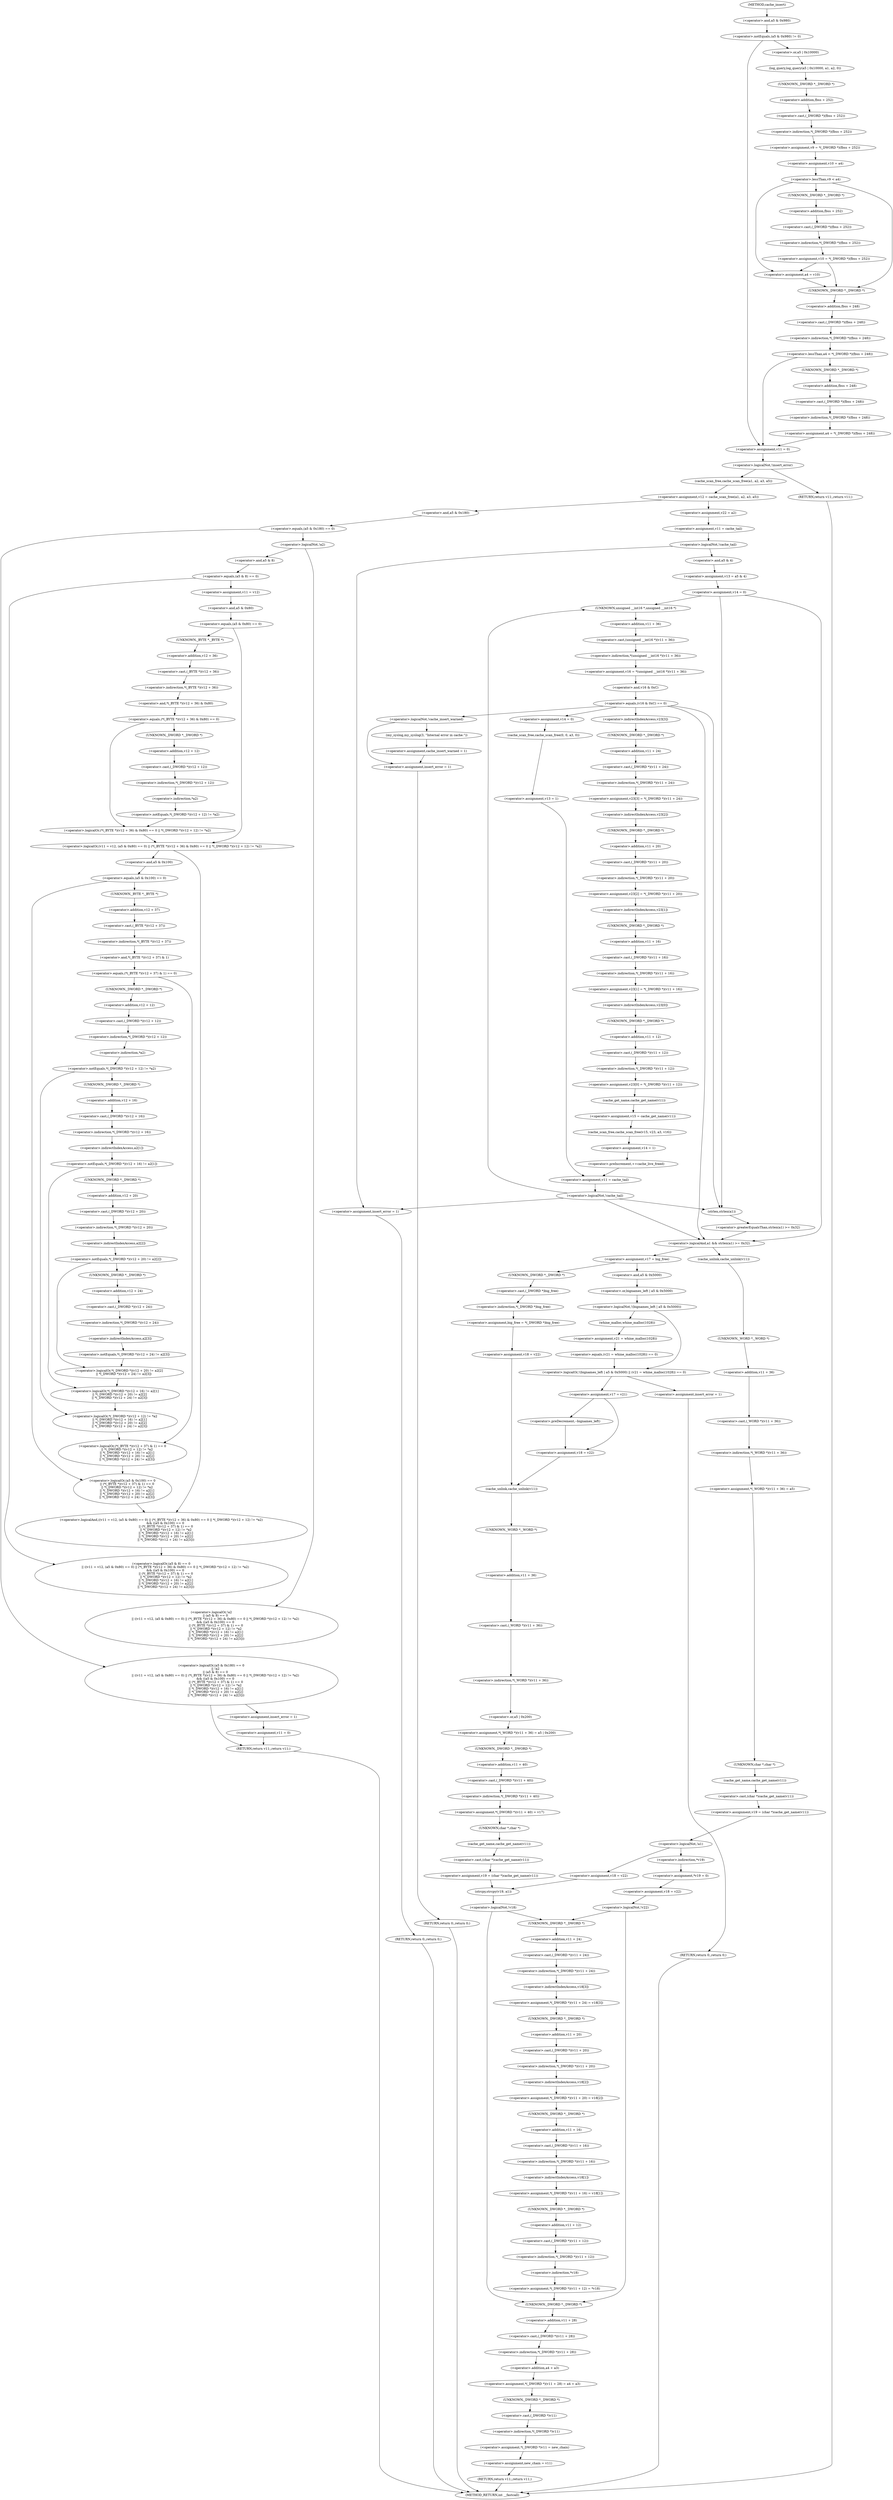 digraph cache_insert {  
"1000137" [label = "(<operator>.notEquals,(a5 & 0x980) != 0)" ]
"1000138" [label = "(<operator>.and,a5 & 0x980)" ]
"1000143" [label = "(log_query,log_query(a5 | 0x10000, a1, a2, 0))" ]
"1000144" [label = "(<operator>.or,a5 | 0x10000)" ]
"1000150" [label = "(<operator>.assignment,v9 = *(_DWORD *)(fbss + 252))" ]
"1000152" [label = "(<operator>.indirection,*(_DWORD *)(fbss + 252))" ]
"1000153" [label = "(<operator>.cast,(_DWORD *)(fbss + 252))" ]
"1000154" [label = "(UNKNOWN,_DWORD *,_DWORD *)" ]
"1000155" [label = "(<operator>.addition,fbss + 252)" ]
"1000158" [label = "(<operator>.assignment,v10 = a4)" ]
"1000162" [label = "(<operator>.lessThan,v9 < a4)" ]
"1000165" [label = "(<operator>.assignment,v10 = *(_DWORD *)(fbss + 252))" ]
"1000167" [label = "(<operator>.indirection,*(_DWORD *)(fbss + 252))" ]
"1000168" [label = "(<operator>.cast,(_DWORD *)(fbss + 252))" ]
"1000169" [label = "(UNKNOWN,_DWORD *,_DWORD *)" ]
"1000170" [label = "(<operator>.addition,fbss + 252)" ]
"1000175" [label = "(<operator>.assignment,a4 = v10)" ]
"1000179" [label = "(<operator>.lessThan,a4 < *(_DWORD *)(fbss + 248))" ]
"1000181" [label = "(<operator>.indirection,*(_DWORD *)(fbss + 248))" ]
"1000182" [label = "(<operator>.cast,(_DWORD *)(fbss + 248))" ]
"1000183" [label = "(UNKNOWN,_DWORD *,_DWORD *)" ]
"1000184" [label = "(<operator>.addition,fbss + 248)" ]
"1000187" [label = "(<operator>.assignment,a4 = *(_DWORD *)(fbss + 248))" ]
"1000189" [label = "(<operator>.indirection,*(_DWORD *)(fbss + 248))" ]
"1000190" [label = "(<operator>.cast,(_DWORD *)(fbss + 248))" ]
"1000191" [label = "(UNKNOWN,_DWORD *,_DWORD *)" ]
"1000192" [label = "(<operator>.addition,fbss + 248)" ]
"1000195" [label = "(<operator>.assignment,v11 = 0)" ]
"1000199" [label = "(<operator>.logicalNot,!insert_error)" ]
"1000202" [label = "(<operator>.assignment,v12 = cache_scan_free(a1, a2, a3, a5))" ]
"1000204" [label = "(cache_scan_free,cache_scan_free(a1, a2, a3, a5))" ]
"1000213" [label = "(<operator>.logicalOr,(a5 & 0x180) == 0\n        || !a2\n        || (a5 & 8) == 0\n        || ((v11 = v12, (a5 & 0x80) == 0) || (*(_BYTE *)(v12 + 36) & 0x80) == 0 || *(_DWORD *)(v12 + 12) != *a2)\n        && ((a5 & 0x100) == 0\n         || (*(_BYTE *)(v12 + 37) & 1) == 0\n         || *(_DWORD *)(v12 + 12) != *a2\n         || *(_DWORD *)(v12 + 16) != a2[1]\n         || *(_DWORD *)(v12 + 20) != a2[2]\n         || *(_DWORD *)(v12 + 24) != a2[3]))" ]
"1000214" [label = "(<operator>.equals,(a5 & 0x180) == 0)" ]
"1000215" [label = "(<operator>.and,a5 & 0x180)" ]
"1000219" [label = "(<operator>.logicalOr,!a2\n        || (a5 & 8) == 0\n        || ((v11 = v12, (a5 & 0x80) == 0) || (*(_BYTE *)(v12 + 36) & 0x80) == 0 || *(_DWORD *)(v12 + 12) != *a2)\n        && ((a5 & 0x100) == 0\n         || (*(_BYTE *)(v12 + 37) & 1) == 0\n         || *(_DWORD *)(v12 + 12) != *a2\n         || *(_DWORD *)(v12 + 16) != a2[1]\n         || *(_DWORD *)(v12 + 20) != a2[2]\n         || *(_DWORD *)(v12 + 24) != a2[3]))" ]
"1000220" [label = "(<operator>.logicalNot,!a2)" ]
"1000222" [label = "(<operator>.logicalOr,(a5 & 8) == 0\n        || ((v11 = v12, (a5 & 0x80) == 0) || (*(_BYTE *)(v12 + 36) & 0x80) == 0 || *(_DWORD *)(v12 + 12) != *a2)\n        && ((a5 & 0x100) == 0\n         || (*(_BYTE *)(v12 + 37) & 1) == 0\n         || *(_DWORD *)(v12 + 12) != *a2\n         || *(_DWORD *)(v12 + 16) != a2[1]\n         || *(_DWORD *)(v12 + 20) != a2[2]\n         || *(_DWORD *)(v12 + 24) != a2[3]))" ]
"1000223" [label = "(<operator>.equals,(a5 & 8) == 0)" ]
"1000224" [label = "(<operator>.and,a5 & 8)" ]
"1000228" [label = "(<operator>.logicalAnd,((v11 = v12, (a5 & 0x80) == 0) || (*(_BYTE *)(v12 + 36) & 0x80) == 0 || *(_DWORD *)(v12 + 12) != *a2)\n        && ((a5 & 0x100) == 0\n         || (*(_BYTE *)(v12 + 37) & 1) == 0\n         || *(_DWORD *)(v12 + 12) != *a2\n         || *(_DWORD *)(v12 + 16) != a2[1]\n         || *(_DWORD *)(v12 + 20) != a2[2]\n         || *(_DWORD *)(v12 + 24) != a2[3]))" ]
"1000229" [label = "(<operator>.logicalOr,(v11 = v12, (a5 & 0x80) == 0) || (*(_BYTE *)(v12 + 36) & 0x80) == 0 || *(_DWORD *)(v12 + 12) != *a2)" ]
"1000231" [label = "(<operator>.assignment,v11 = v12)" ]
"1000234" [label = "(<operator>.equals,(a5 & 0x80) == 0)" ]
"1000235" [label = "(<operator>.and,a5 & 0x80)" ]
"1000239" [label = "(<operator>.logicalOr,(*(_BYTE *)(v12 + 36) & 0x80) == 0 || *(_DWORD *)(v12 + 12) != *a2)" ]
"1000240" [label = "(<operator>.equals,(*(_BYTE *)(v12 + 36) & 0x80) == 0)" ]
"1000241" [label = "(<operator>.and,*(_BYTE *)(v12 + 36) & 0x80)" ]
"1000242" [label = "(<operator>.indirection,*(_BYTE *)(v12 + 36))" ]
"1000243" [label = "(<operator>.cast,(_BYTE *)(v12 + 36))" ]
"1000244" [label = "(UNKNOWN,_BYTE *,_BYTE *)" ]
"1000245" [label = "(<operator>.addition,v12 + 36)" ]
"1000250" [label = "(<operator>.notEquals,*(_DWORD *)(v12 + 12) != *a2)" ]
"1000251" [label = "(<operator>.indirection,*(_DWORD *)(v12 + 12))" ]
"1000252" [label = "(<operator>.cast,(_DWORD *)(v12 + 12))" ]
"1000253" [label = "(UNKNOWN,_DWORD *,_DWORD *)" ]
"1000254" [label = "(<operator>.addition,v12 + 12)" ]
"1000257" [label = "(<operator>.indirection,*a2)" ]
"1000259" [label = "(<operator>.logicalOr,(a5 & 0x100) == 0\n         || (*(_BYTE *)(v12 + 37) & 1) == 0\n         || *(_DWORD *)(v12 + 12) != *a2\n         || *(_DWORD *)(v12 + 16) != a2[1]\n         || *(_DWORD *)(v12 + 20) != a2[2]\n         || *(_DWORD *)(v12 + 24) != a2[3])" ]
"1000260" [label = "(<operator>.equals,(a5 & 0x100) == 0)" ]
"1000261" [label = "(<operator>.and,a5 & 0x100)" ]
"1000265" [label = "(<operator>.logicalOr,(*(_BYTE *)(v12 + 37) & 1) == 0\n         || *(_DWORD *)(v12 + 12) != *a2\n         || *(_DWORD *)(v12 + 16) != a2[1]\n         || *(_DWORD *)(v12 + 20) != a2[2]\n         || *(_DWORD *)(v12 + 24) != a2[3])" ]
"1000266" [label = "(<operator>.equals,(*(_BYTE *)(v12 + 37) & 1) == 0)" ]
"1000267" [label = "(<operator>.and,*(_BYTE *)(v12 + 37) & 1)" ]
"1000268" [label = "(<operator>.indirection,*(_BYTE *)(v12 + 37))" ]
"1000269" [label = "(<operator>.cast,(_BYTE *)(v12 + 37))" ]
"1000270" [label = "(UNKNOWN,_BYTE *,_BYTE *)" ]
"1000271" [label = "(<operator>.addition,v12 + 37)" ]
"1000276" [label = "(<operator>.logicalOr,*(_DWORD *)(v12 + 12) != *a2\n         || *(_DWORD *)(v12 + 16) != a2[1]\n         || *(_DWORD *)(v12 + 20) != a2[2]\n         || *(_DWORD *)(v12 + 24) != a2[3])" ]
"1000277" [label = "(<operator>.notEquals,*(_DWORD *)(v12 + 12) != *a2)" ]
"1000278" [label = "(<operator>.indirection,*(_DWORD *)(v12 + 12))" ]
"1000279" [label = "(<operator>.cast,(_DWORD *)(v12 + 12))" ]
"1000280" [label = "(UNKNOWN,_DWORD *,_DWORD *)" ]
"1000281" [label = "(<operator>.addition,v12 + 12)" ]
"1000284" [label = "(<operator>.indirection,*a2)" ]
"1000286" [label = "(<operator>.logicalOr,*(_DWORD *)(v12 + 16) != a2[1]\n         || *(_DWORD *)(v12 + 20) != a2[2]\n         || *(_DWORD *)(v12 + 24) != a2[3])" ]
"1000287" [label = "(<operator>.notEquals,*(_DWORD *)(v12 + 16) != a2[1])" ]
"1000288" [label = "(<operator>.indirection,*(_DWORD *)(v12 + 16))" ]
"1000289" [label = "(<operator>.cast,(_DWORD *)(v12 + 16))" ]
"1000290" [label = "(UNKNOWN,_DWORD *,_DWORD *)" ]
"1000291" [label = "(<operator>.addition,v12 + 16)" ]
"1000294" [label = "(<operator>.indirectIndexAccess,a2[1])" ]
"1000297" [label = "(<operator>.logicalOr,*(_DWORD *)(v12 + 20) != a2[2]\n         || *(_DWORD *)(v12 + 24) != a2[3])" ]
"1000298" [label = "(<operator>.notEquals,*(_DWORD *)(v12 + 20) != a2[2])" ]
"1000299" [label = "(<operator>.indirection,*(_DWORD *)(v12 + 20))" ]
"1000300" [label = "(<operator>.cast,(_DWORD *)(v12 + 20))" ]
"1000301" [label = "(UNKNOWN,_DWORD *,_DWORD *)" ]
"1000302" [label = "(<operator>.addition,v12 + 20)" ]
"1000305" [label = "(<operator>.indirectIndexAccess,a2[2])" ]
"1000308" [label = "(<operator>.notEquals,*(_DWORD *)(v12 + 24) != a2[3])" ]
"1000309" [label = "(<operator>.indirection,*(_DWORD *)(v12 + 24))" ]
"1000310" [label = "(<operator>.cast,(_DWORD *)(v12 + 24))" ]
"1000311" [label = "(UNKNOWN,_DWORD *,_DWORD *)" ]
"1000312" [label = "(<operator>.addition,v12 + 24)" ]
"1000315" [label = "(<operator>.indirectIndexAccess,a2[3])" ]
"1000319" [label = "(<operator>.assignment,insert_error = 1)" ]
"1000322" [label = "(<operator>.assignment,v11 = 0)" ]
"1000325" [label = "(RETURN,return v11;,return v11;)" ]
"1000327" [label = "(<operator>.assignment,v22 = a2)" ]
"1000330" [label = "(<operator>.assignment,v11 = cache_tail)" ]
"1000334" [label = "(<operator>.logicalNot,!cache_tail)" ]
"1000338" [label = "(<operator>.assignment,insert_error = 1)" ]
"1000341" [label = "(RETURN,return 0;,return 0;)" ]
"1000343" [label = "(<operator>.assignment,v13 = a5 & 4)" ]
"1000345" [label = "(<operator>.and,a5 & 4)" ]
"1000348" [label = "(<operator>.assignment,v14 = 0)" ]
"1000354" [label = "(<operator>.assignment,v16 = *(unsigned __int16 *)(v11 + 36))" ]
"1000356" [label = "(<operator>.indirection,*(unsigned __int16 *)(v11 + 36))" ]
"1000357" [label = "(<operator>.cast,(unsigned __int16 *)(v11 + 36))" ]
"1000358" [label = "(UNKNOWN,unsigned __int16 *,unsigned __int16 *)" ]
"1000359" [label = "(<operator>.addition,v11 + 36)" ]
"1000363" [label = "(<operator>.equals,(v16 & 0xC) == 0)" ]
"1000364" [label = "(<operator>.and,v16 & 0xC)" ]
"1000373" [label = "(<operator>.logicalNot,!cache_insert_warned)" ]
"1000376" [label = "(my_syslog,my_syslog(3, \"Internal error in cache.\"))" ]
"1000379" [label = "(<operator>.assignment,cache_insert_warned = 1)" ]
"1000382" [label = "(<operator>.assignment,insert_error = 1)" ]
"1000385" [label = "(RETURN,return 0;,return 0;)" ]
"1000390" [label = "(<operator>.assignment,v23[3] = *(_DWORD *)(v11 + 24))" ]
"1000391" [label = "(<operator>.indirectIndexAccess,v23[3])" ]
"1000394" [label = "(<operator>.indirection,*(_DWORD *)(v11 + 24))" ]
"1000395" [label = "(<operator>.cast,(_DWORD *)(v11 + 24))" ]
"1000396" [label = "(UNKNOWN,_DWORD *,_DWORD *)" ]
"1000397" [label = "(<operator>.addition,v11 + 24)" ]
"1000400" [label = "(<operator>.assignment,v23[2] = *(_DWORD *)(v11 + 20))" ]
"1000401" [label = "(<operator>.indirectIndexAccess,v23[2])" ]
"1000404" [label = "(<operator>.indirection,*(_DWORD *)(v11 + 20))" ]
"1000405" [label = "(<operator>.cast,(_DWORD *)(v11 + 20))" ]
"1000406" [label = "(UNKNOWN,_DWORD *,_DWORD *)" ]
"1000407" [label = "(<operator>.addition,v11 + 20)" ]
"1000410" [label = "(<operator>.assignment,v23[1] = *(_DWORD *)(v11 + 16))" ]
"1000411" [label = "(<operator>.indirectIndexAccess,v23[1])" ]
"1000414" [label = "(<operator>.indirection,*(_DWORD *)(v11 + 16))" ]
"1000415" [label = "(<operator>.cast,(_DWORD *)(v11 + 16))" ]
"1000416" [label = "(UNKNOWN,_DWORD *,_DWORD *)" ]
"1000417" [label = "(<operator>.addition,v11 + 16)" ]
"1000420" [label = "(<operator>.assignment,v23[0] = *(_DWORD *)(v11 + 12))" ]
"1000421" [label = "(<operator>.indirectIndexAccess,v23[0])" ]
"1000424" [label = "(<operator>.indirection,*(_DWORD *)(v11 + 12))" ]
"1000425" [label = "(<operator>.cast,(_DWORD *)(v11 + 12))" ]
"1000426" [label = "(UNKNOWN,_DWORD *,_DWORD *)" ]
"1000427" [label = "(<operator>.addition,v11 + 12)" ]
"1000430" [label = "(<operator>.assignment,v15 = cache_get_name(v11))" ]
"1000432" [label = "(cache_get_name,cache_get_name(v11))" ]
"1000434" [label = "(cache_scan_free,cache_scan_free(v15, v23, a3, v16))" ]
"1000439" [label = "(<operator>.assignment,v14 = 1)" ]
"1000442" [label = "(<operator>.preIncrement,++cache_live_freed)" ]
"1000446" [label = "(<operator>.assignment,v14 = 0)" ]
"1000449" [label = "(cache_scan_free,cache_scan_free(0, 0, a3, 0))" ]
"1000454" [label = "(<operator>.assignment,v13 = 1)" ]
"1000457" [label = "(<operator>.assignment,v11 = cache_tail)" ]
"1000461" [label = "(<operator>.logicalNot,!cache_tail)" ]
"1000465" [label = "(<operator>.logicalAnd,a1 && strlen(a1) >= 0x32)" ]
"1000467" [label = "(<operator>.greaterEqualsThan,strlen(a1) >= 0x32)" ]
"1000468" [label = "(strlen,strlen(a1))" ]
"1000472" [label = "(<operator>.assignment,v17 = big_free)" ]
"1000478" [label = "(<operator>.assignment,big_free = *(_DWORD *)big_free)" ]
"1000480" [label = "(<operator>.indirection,*(_DWORD *)big_free)" ]
"1000481" [label = "(<operator>.cast,(_DWORD *)big_free)" ]
"1000482" [label = "(UNKNOWN,_DWORD *,_DWORD *)" ]
"1000484" [label = "(<operator>.assignment,v18 = v22)" ]
"1000490" [label = "(<operator>.logicalOr,!(bignames_left | a5 & 0x5000) || (v21 = whine_malloc(1028)) == 0)" ]
"1000491" [label = "(<operator>.logicalNot,!(bignames_left | a5 & 0x5000))" ]
"1000492" [label = "(<operator>.or,bignames_left | a5 & 0x5000)" ]
"1000494" [label = "(<operator>.and,a5 & 0x5000)" ]
"1000497" [label = "(<operator>.equals,(v21 = whine_malloc(1028)) == 0)" ]
"1000498" [label = "(<operator>.assignment,v21 = whine_malloc(1028))" ]
"1000500" [label = "(whine_malloc,whine_malloc(1028))" ]
"1000504" [label = "(<operator>.assignment,insert_error = 1)" ]
"1000507" [label = "(RETURN,return 0;,return 0;)" ]
"1000509" [label = "(<operator>.assignment,v17 = v21)" ]
"1000514" [label = "(<operator>.preDecrement,--bignames_left)" ]
"1000516" [label = "(<operator>.assignment,v18 = v22)" ]
"1000519" [label = "(cache_unlink,cache_unlink(v11))" ]
"1000521" [label = "(<operator>.assignment,*(_WORD *)(v11 + 36) = a5 | 0x200)" ]
"1000522" [label = "(<operator>.indirection,*(_WORD *)(v11 + 36))" ]
"1000523" [label = "(<operator>.cast,(_WORD *)(v11 + 36))" ]
"1000524" [label = "(UNKNOWN,_WORD *,_WORD *)" ]
"1000525" [label = "(<operator>.addition,v11 + 36)" ]
"1000528" [label = "(<operator>.or,a5 | 0x200)" ]
"1000531" [label = "(<operator>.assignment,*(_DWORD *)(v11 + 40) = v17)" ]
"1000532" [label = "(<operator>.indirection,*(_DWORD *)(v11 + 40))" ]
"1000533" [label = "(<operator>.cast,(_DWORD *)(v11 + 40))" ]
"1000534" [label = "(UNKNOWN,_DWORD *,_DWORD *)" ]
"1000535" [label = "(<operator>.addition,v11 + 40)" ]
"1000539" [label = "(<operator>.assignment,v19 = (char *)cache_get_name(v11))" ]
"1000541" [label = "(<operator>.cast,(char *)cache_get_name(v11))" ]
"1000542" [label = "(UNKNOWN,char *,char *)" ]
"1000543" [label = "(cache_get_name,cache_get_name(v11))" ]
"1000547" [label = "(cache_unlink,cache_unlink(v11))" ]
"1000549" [label = "(<operator>.assignment,*(_WORD *)(v11 + 36) = a5)" ]
"1000550" [label = "(<operator>.indirection,*(_WORD *)(v11 + 36))" ]
"1000551" [label = "(<operator>.cast,(_WORD *)(v11 + 36))" ]
"1000552" [label = "(UNKNOWN,_WORD *,_WORD *)" ]
"1000553" [label = "(<operator>.addition,v11 + 36)" ]
"1000557" [label = "(<operator>.assignment,v19 = (char *)cache_get_name(v11))" ]
"1000559" [label = "(<operator>.cast,(char *)cache_get_name(v11))" ]
"1000560" [label = "(UNKNOWN,char *,char *)" ]
"1000561" [label = "(cache_get_name,cache_get_name(v11))" ]
"1000564" [label = "(<operator>.logicalNot,!a1)" ]
"1000567" [label = "(<operator>.assignment,*v19 = 0)" ]
"1000568" [label = "(<operator>.indirection,*v19)" ]
"1000571" [label = "(<operator>.assignment,v18 = v22)" ]
"1000575" [label = "(<operator>.logicalNot,!v22)" ]
"1000579" [label = "(<operator>.assignment,v18 = v22)" ]
"1000582" [label = "(strcpy,strcpy(v19, a1))" ]
"1000586" [label = "(<operator>.logicalNot,!v18)" ]
"1000590" [label = "(<operator>.assignment,*(_DWORD *)(v11 + 28) = a4 + a3)" ]
"1000591" [label = "(<operator>.indirection,*(_DWORD *)(v11 + 28))" ]
"1000592" [label = "(<operator>.cast,(_DWORD *)(v11 + 28))" ]
"1000593" [label = "(UNKNOWN,_DWORD *,_DWORD *)" ]
"1000594" [label = "(<operator>.addition,v11 + 28)" ]
"1000597" [label = "(<operator>.addition,a4 + a3)" ]
"1000600" [label = "(<operator>.assignment,*(_DWORD *)v11 = new_chain)" ]
"1000601" [label = "(<operator>.indirection,*(_DWORD *)v11)" ]
"1000602" [label = "(<operator>.cast,(_DWORD *)v11)" ]
"1000603" [label = "(UNKNOWN,_DWORD *,_DWORD *)" ]
"1000606" [label = "(<operator>.assignment,new_chain = v11)" ]
"1000609" [label = "(RETURN,return v11;,return v11;)" ]
"1000612" [label = "(<operator>.assignment,*(_DWORD *)(v11 + 24) = v18[3])" ]
"1000613" [label = "(<operator>.indirection,*(_DWORD *)(v11 + 24))" ]
"1000614" [label = "(<operator>.cast,(_DWORD *)(v11 + 24))" ]
"1000615" [label = "(UNKNOWN,_DWORD *,_DWORD *)" ]
"1000616" [label = "(<operator>.addition,v11 + 24)" ]
"1000619" [label = "(<operator>.indirectIndexAccess,v18[3])" ]
"1000622" [label = "(<operator>.assignment,*(_DWORD *)(v11 + 20) = v18[2])" ]
"1000623" [label = "(<operator>.indirection,*(_DWORD *)(v11 + 20))" ]
"1000624" [label = "(<operator>.cast,(_DWORD *)(v11 + 20))" ]
"1000625" [label = "(UNKNOWN,_DWORD *,_DWORD *)" ]
"1000626" [label = "(<operator>.addition,v11 + 20)" ]
"1000629" [label = "(<operator>.indirectIndexAccess,v18[2])" ]
"1000632" [label = "(<operator>.assignment,*(_DWORD *)(v11 + 16) = v18[1])" ]
"1000633" [label = "(<operator>.indirection,*(_DWORD *)(v11 + 16))" ]
"1000634" [label = "(<operator>.cast,(_DWORD *)(v11 + 16))" ]
"1000635" [label = "(UNKNOWN,_DWORD *,_DWORD *)" ]
"1000636" [label = "(<operator>.addition,v11 + 16)" ]
"1000639" [label = "(<operator>.indirectIndexAccess,v18[1])" ]
"1000642" [label = "(<operator>.assignment,*(_DWORD *)(v11 + 12) = *v18)" ]
"1000643" [label = "(<operator>.indirection,*(_DWORD *)(v11 + 12))" ]
"1000644" [label = "(<operator>.cast,(_DWORD *)(v11 + 12))" ]
"1000645" [label = "(UNKNOWN,_DWORD *,_DWORD *)" ]
"1000646" [label = "(<operator>.addition,v11 + 12)" ]
"1000649" [label = "(<operator>.indirection,*v18)" ]
"1000652" [label = "(RETURN,return v11;,return v11;)" ]
"1000115" [label = "(METHOD,cache_insert)" ]
"1000654" [label = "(METHOD_RETURN,int __fastcall)" ]
  "1000137" -> "1000144" 
  "1000137" -> "1000195" 
  "1000138" -> "1000137" 
  "1000143" -> "1000154" 
  "1000144" -> "1000143" 
  "1000150" -> "1000158" 
  "1000152" -> "1000150" 
  "1000153" -> "1000152" 
  "1000154" -> "1000155" 
  "1000155" -> "1000153" 
  "1000158" -> "1000162" 
  "1000162" -> "1000169" 
  "1000162" -> "1000175" 
  "1000162" -> "1000183" 
  "1000165" -> "1000175" 
  "1000165" -> "1000183" 
  "1000167" -> "1000165" 
  "1000168" -> "1000167" 
  "1000169" -> "1000170" 
  "1000170" -> "1000168" 
  "1000175" -> "1000183" 
  "1000179" -> "1000191" 
  "1000179" -> "1000195" 
  "1000181" -> "1000179" 
  "1000182" -> "1000181" 
  "1000183" -> "1000184" 
  "1000184" -> "1000182" 
  "1000187" -> "1000195" 
  "1000189" -> "1000187" 
  "1000190" -> "1000189" 
  "1000191" -> "1000192" 
  "1000192" -> "1000190" 
  "1000195" -> "1000199" 
  "1000199" -> "1000204" 
  "1000199" -> "1000652" 
  "1000202" -> "1000215" 
  "1000202" -> "1000327" 
  "1000204" -> "1000202" 
  "1000213" -> "1000319" 
  "1000213" -> "1000325" 
  "1000214" -> "1000213" 
  "1000214" -> "1000220" 
  "1000215" -> "1000214" 
  "1000219" -> "1000213" 
  "1000220" -> "1000219" 
  "1000220" -> "1000224" 
  "1000222" -> "1000219" 
  "1000223" -> "1000222" 
  "1000223" -> "1000231" 
  "1000224" -> "1000223" 
  "1000228" -> "1000222" 
  "1000229" -> "1000228" 
  "1000229" -> "1000261" 
  "1000231" -> "1000235" 
  "1000234" -> "1000244" 
  "1000234" -> "1000229" 
  "1000235" -> "1000234" 
  "1000239" -> "1000229" 
  "1000240" -> "1000253" 
  "1000240" -> "1000239" 
  "1000241" -> "1000240" 
  "1000242" -> "1000241" 
  "1000243" -> "1000242" 
  "1000244" -> "1000245" 
  "1000245" -> "1000243" 
  "1000250" -> "1000239" 
  "1000251" -> "1000257" 
  "1000252" -> "1000251" 
  "1000253" -> "1000254" 
  "1000254" -> "1000252" 
  "1000257" -> "1000250" 
  "1000259" -> "1000228" 
  "1000260" -> "1000270" 
  "1000260" -> "1000259" 
  "1000261" -> "1000260" 
  "1000265" -> "1000259" 
  "1000266" -> "1000280" 
  "1000266" -> "1000265" 
  "1000267" -> "1000266" 
  "1000268" -> "1000267" 
  "1000269" -> "1000268" 
  "1000270" -> "1000271" 
  "1000271" -> "1000269" 
  "1000276" -> "1000265" 
  "1000277" -> "1000290" 
  "1000277" -> "1000276" 
  "1000278" -> "1000284" 
  "1000279" -> "1000278" 
  "1000280" -> "1000281" 
  "1000281" -> "1000279" 
  "1000284" -> "1000277" 
  "1000286" -> "1000276" 
  "1000287" -> "1000301" 
  "1000287" -> "1000286" 
  "1000288" -> "1000294" 
  "1000289" -> "1000288" 
  "1000290" -> "1000291" 
  "1000291" -> "1000289" 
  "1000294" -> "1000287" 
  "1000297" -> "1000286" 
  "1000298" -> "1000311" 
  "1000298" -> "1000297" 
  "1000299" -> "1000305" 
  "1000300" -> "1000299" 
  "1000301" -> "1000302" 
  "1000302" -> "1000300" 
  "1000305" -> "1000298" 
  "1000308" -> "1000297" 
  "1000309" -> "1000315" 
  "1000310" -> "1000309" 
  "1000311" -> "1000312" 
  "1000312" -> "1000310" 
  "1000315" -> "1000308" 
  "1000319" -> "1000322" 
  "1000322" -> "1000325" 
  "1000325" -> "1000654" 
  "1000327" -> "1000330" 
  "1000330" -> "1000334" 
  "1000334" -> "1000338" 
  "1000334" -> "1000345" 
  "1000338" -> "1000341" 
  "1000341" -> "1000654" 
  "1000343" -> "1000348" 
  "1000345" -> "1000343" 
  "1000348" -> "1000358" 
  "1000348" -> "1000465" 
  "1000348" -> "1000468" 
  "1000354" -> "1000364" 
  "1000356" -> "1000354" 
  "1000357" -> "1000356" 
  "1000358" -> "1000359" 
  "1000359" -> "1000357" 
  "1000363" -> "1000465" 
  "1000363" -> "1000468" 
  "1000363" -> "1000373" 
  "1000363" -> "1000391" 
  "1000363" -> "1000446" 
  "1000364" -> "1000363" 
  "1000373" -> "1000376" 
  "1000373" -> "1000382" 
  "1000376" -> "1000379" 
  "1000379" -> "1000382" 
  "1000382" -> "1000385" 
  "1000385" -> "1000654" 
  "1000390" -> "1000401" 
  "1000391" -> "1000396" 
  "1000394" -> "1000390" 
  "1000395" -> "1000394" 
  "1000396" -> "1000397" 
  "1000397" -> "1000395" 
  "1000400" -> "1000411" 
  "1000401" -> "1000406" 
  "1000404" -> "1000400" 
  "1000405" -> "1000404" 
  "1000406" -> "1000407" 
  "1000407" -> "1000405" 
  "1000410" -> "1000421" 
  "1000411" -> "1000416" 
  "1000414" -> "1000410" 
  "1000415" -> "1000414" 
  "1000416" -> "1000417" 
  "1000417" -> "1000415" 
  "1000420" -> "1000432" 
  "1000421" -> "1000426" 
  "1000424" -> "1000420" 
  "1000425" -> "1000424" 
  "1000426" -> "1000427" 
  "1000427" -> "1000425" 
  "1000430" -> "1000434" 
  "1000432" -> "1000430" 
  "1000434" -> "1000439" 
  "1000439" -> "1000442" 
  "1000442" -> "1000457" 
  "1000446" -> "1000449" 
  "1000449" -> "1000454" 
  "1000454" -> "1000457" 
  "1000457" -> "1000461" 
  "1000461" -> "1000358" 
  "1000461" -> "1000465" 
  "1000461" -> "1000468" 
  "1000461" -> "1000338" 
  "1000465" -> "1000472" 
  "1000465" -> "1000547" 
  "1000467" -> "1000465" 
  "1000468" -> "1000467" 
  "1000472" -> "1000482" 
  "1000472" -> "1000494" 
  "1000478" -> "1000484" 
  "1000480" -> "1000478" 
  "1000481" -> "1000480" 
  "1000482" -> "1000481" 
  "1000484" -> "1000519" 
  "1000490" -> "1000504" 
  "1000490" -> "1000509" 
  "1000491" -> "1000490" 
  "1000491" -> "1000500" 
  "1000492" -> "1000491" 
  "1000494" -> "1000492" 
  "1000497" -> "1000490" 
  "1000498" -> "1000497" 
  "1000500" -> "1000498" 
  "1000504" -> "1000507" 
  "1000507" -> "1000654" 
  "1000509" -> "1000514" 
  "1000509" -> "1000516" 
  "1000514" -> "1000516" 
  "1000516" -> "1000519" 
  "1000519" -> "1000524" 
  "1000521" -> "1000534" 
  "1000522" -> "1000528" 
  "1000523" -> "1000522" 
  "1000524" -> "1000525" 
  "1000525" -> "1000523" 
  "1000528" -> "1000521" 
  "1000531" -> "1000542" 
  "1000532" -> "1000531" 
  "1000533" -> "1000532" 
  "1000534" -> "1000535" 
  "1000535" -> "1000533" 
  "1000539" -> "1000582" 
  "1000541" -> "1000539" 
  "1000542" -> "1000543" 
  "1000543" -> "1000541" 
  "1000547" -> "1000552" 
  "1000549" -> "1000560" 
  "1000550" -> "1000549" 
  "1000551" -> "1000550" 
  "1000552" -> "1000553" 
  "1000553" -> "1000551" 
  "1000557" -> "1000564" 
  "1000559" -> "1000557" 
  "1000560" -> "1000561" 
  "1000561" -> "1000559" 
  "1000564" -> "1000568" 
  "1000564" -> "1000579" 
  "1000567" -> "1000571" 
  "1000568" -> "1000567" 
  "1000571" -> "1000575" 
  "1000575" -> "1000593" 
  "1000575" -> "1000615" 
  "1000579" -> "1000582" 
  "1000582" -> "1000586" 
  "1000586" -> "1000593" 
  "1000586" -> "1000615" 
  "1000590" -> "1000603" 
  "1000591" -> "1000597" 
  "1000592" -> "1000591" 
  "1000593" -> "1000594" 
  "1000594" -> "1000592" 
  "1000597" -> "1000590" 
  "1000600" -> "1000606" 
  "1000601" -> "1000600" 
  "1000602" -> "1000601" 
  "1000603" -> "1000602" 
  "1000606" -> "1000609" 
  "1000609" -> "1000654" 
  "1000612" -> "1000625" 
  "1000613" -> "1000619" 
  "1000614" -> "1000613" 
  "1000615" -> "1000616" 
  "1000616" -> "1000614" 
  "1000619" -> "1000612" 
  "1000622" -> "1000635" 
  "1000623" -> "1000629" 
  "1000624" -> "1000623" 
  "1000625" -> "1000626" 
  "1000626" -> "1000624" 
  "1000629" -> "1000622" 
  "1000632" -> "1000645" 
  "1000633" -> "1000639" 
  "1000634" -> "1000633" 
  "1000635" -> "1000636" 
  "1000636" -> "1000634" 
  "1000639" -> "1000632" 
  "1000642" -> "1000593" 
  "1000643" -> "1000649" 
  "1000644" -> "1000643" 
  "1000645" -> "1000646" 
  "1000646" -> "1000644" 
  "1000649" -> "1000642" 
  "1000652" -> "1000654" 
  "1000115" -> "1000138" 
}

